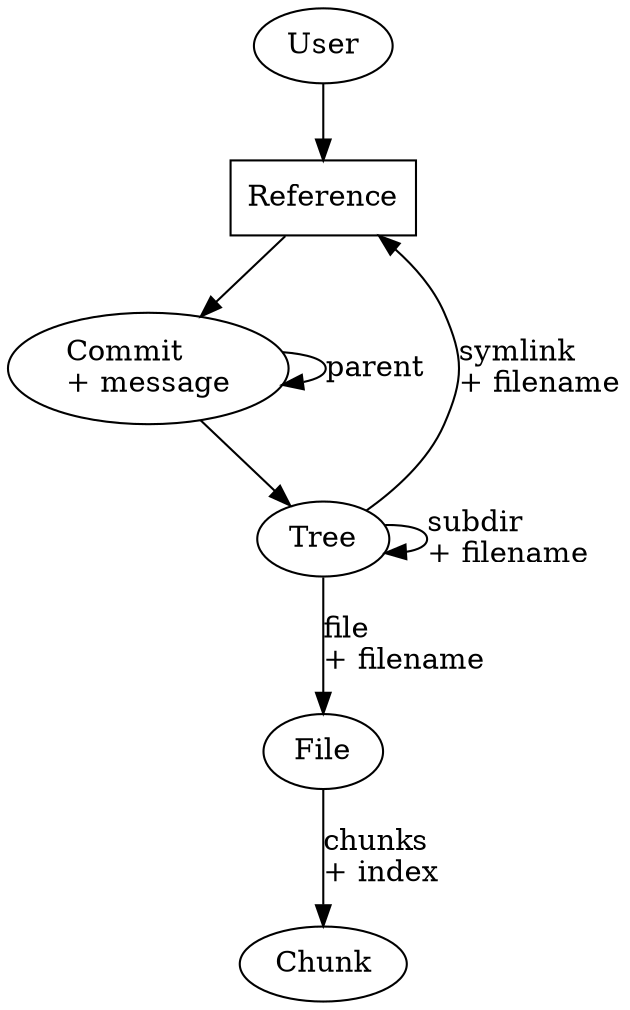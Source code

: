 digraph symcloud {
    Reference [shape = "rectangle"];
    Commit [label = "Commit\l+ message"];

    User -> Reference;
    Reference -> Commit;
    Commit -> Commit [label = "parent"];
    Commit -> Tree;
    Tree -> Tree [label = "subdir\l+ filename"];
    Tree -> Reference [label = "symlink\l+ filename"];
    Tree -> File [label = "file\l+ filename"];
    File -> Chunk [label = "chunks\l+ index"];
}
